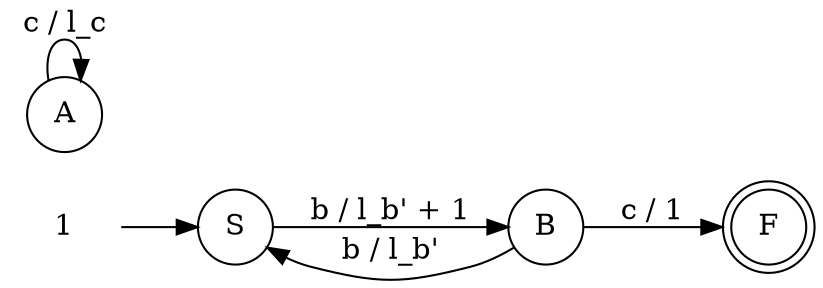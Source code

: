 digraph Automaton {rankdir = LR;
initial [shape=plaintext,label="1"];
initial -> start;
start [shape=circle,label="S"];
start -> sawB [label="b / l_b' + 1"]
sawA [shape=circle,label="A"];
sawA -> sawA [label="c / l_c"]
sawB [shape=circle,label="B"];
sawB -> start [label="b / l_b'"]
sawB -> final [label="c / 1"]
final [shape=doublecircle,label="F"];
}